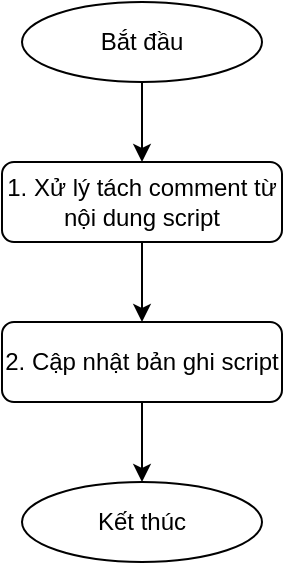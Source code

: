 <mxfile version="13.3.5" type="device"><diagram id="C5RBs43oDa-KdzZeNtuy" name="Page-1"><mxGraphModel dx="1326" dy="816" grid="1" gridSize="10" guides="1" tooltips="1" connect="1" arrows="1" fold="1" page="1" pageScale="1" pageWidth="827" pageHeight="1169" math="0" shadow="0"><root><mxCell id="WIyWlLk6GJQsqaUBKTNV-0"/><mxCell id="WIyWlLk6GJQsqaUBKTNV-1" parent="WIyWlLk6GJQsqaUBKTNV-0"/><mxCell id="TNrIlW-mnujAjgXGijyP-0" style="edgeStyle=orthogonalEdgeStyle;rounded=0;orthogonalLoop=1;jettySize=auto;html=1;exitX=0.5;exitY=1;exitDx=0;exitDy=0;" edge="1" parent="WIyWlLk6GJQsqaUBKTNV-1" source="M8iOWsqspTfaFgAwjFrC-1" target="M8iOWsqspTfaFgAwjFrC-3"><mxGeometry relative="1" as="geometry"/></mxCell><mxCell id="M8iOWsqspTfaFgAwjFrC-1" value="Bắt đầu" style="ellipse;whiteSpace=wrap;html=1;" parent="WIyWlLk6GJQsqaUBKTNV-1" vertex="1"><mxGeometry x="160" y="120" width="120" height="40" as="geometry"/></mxCell><mxCell id="M8iOWsqspTfaFgAwjFrC-2" style="edgeStyle=orthogonalEdgeStyle;rounded=0;orthogonalLoop=1;jettySize=auto;html=1;exitX=0.5;exitY=1;exitDx=0;exitDy=0;entryX=0.5;entryY=0;entryDx=0;entryDy=0;" parent="WIyWlLk6GJQsqaUBKTNV-1" source="M8iOWsqspTfaFgAwjFrC-3" target="M8iOWsqspTfaFgAwjFrC-6" edge="1"><mxGeometry relative="1" as="geometry"/></mxCell><mxCell id="M8iOWsqspTfaFgAwjFrC-3" value="1. Xử lý tách comment từ nội dung script" style="rounded=1;whiteSpace=wrap;html=1;fontSize=12;glass=0;strokeWidth=1;shadow=0;" parent="WIyWlLk6GJQsqaUBKTNV-1" vertex="1"><mxGeometry x="150" y="200" width="140" height="40" as="geometry"/></mxCell><mxCell id="M8iOWsqspTfaFgAwjFrC-4" value="Kết thúc" style="ellipse;whiteSpace=wrap;html=1;" parent="WIyWlLk6GJQsqaUBKTNV-1" vertex="1"><mxGeometry x="160" y="360" width="120" height="40" as="geometry"/></mxCell><mxCell id="M8iOWsqspTfaFgAwjFrC-5" style="edgeStyle=orthogonalEdgeStyle;rounded=0;orthogonalLoop=1;jettySize=auto;html=1;exitX=0.5;exitY=1;exitDx=0;exitDy=0;entryX=0.5;entryY=0;entryDx=0;entryDy=0;" parent="WIyWlLk6GJQsqaUBKTNV-1" source="M8iOWsqspTfaFgAwjFrC-6" target="M8iOWsqspTfaFgAwjFrC-4" edge="1"><mxGeometry relative="1" as="geometry"/></mxCell><mxCell id="M8iOWsqspTfaFgAwjFrC-6" value="2. Cập nhật bản ghi script" style="rounded=1;whiteSpace=wrap;html=1;fontSize=12;glass=0;strokeWidth=1;shadow=0;" parent="WIyWlLk6GJQsqaUBKTNV-1" vertex="1"><mxGeometry x="150" y="280" width="140" height="40" as="geometry"/></mxCell></root></mxGraphModel></diagram></mxfile>